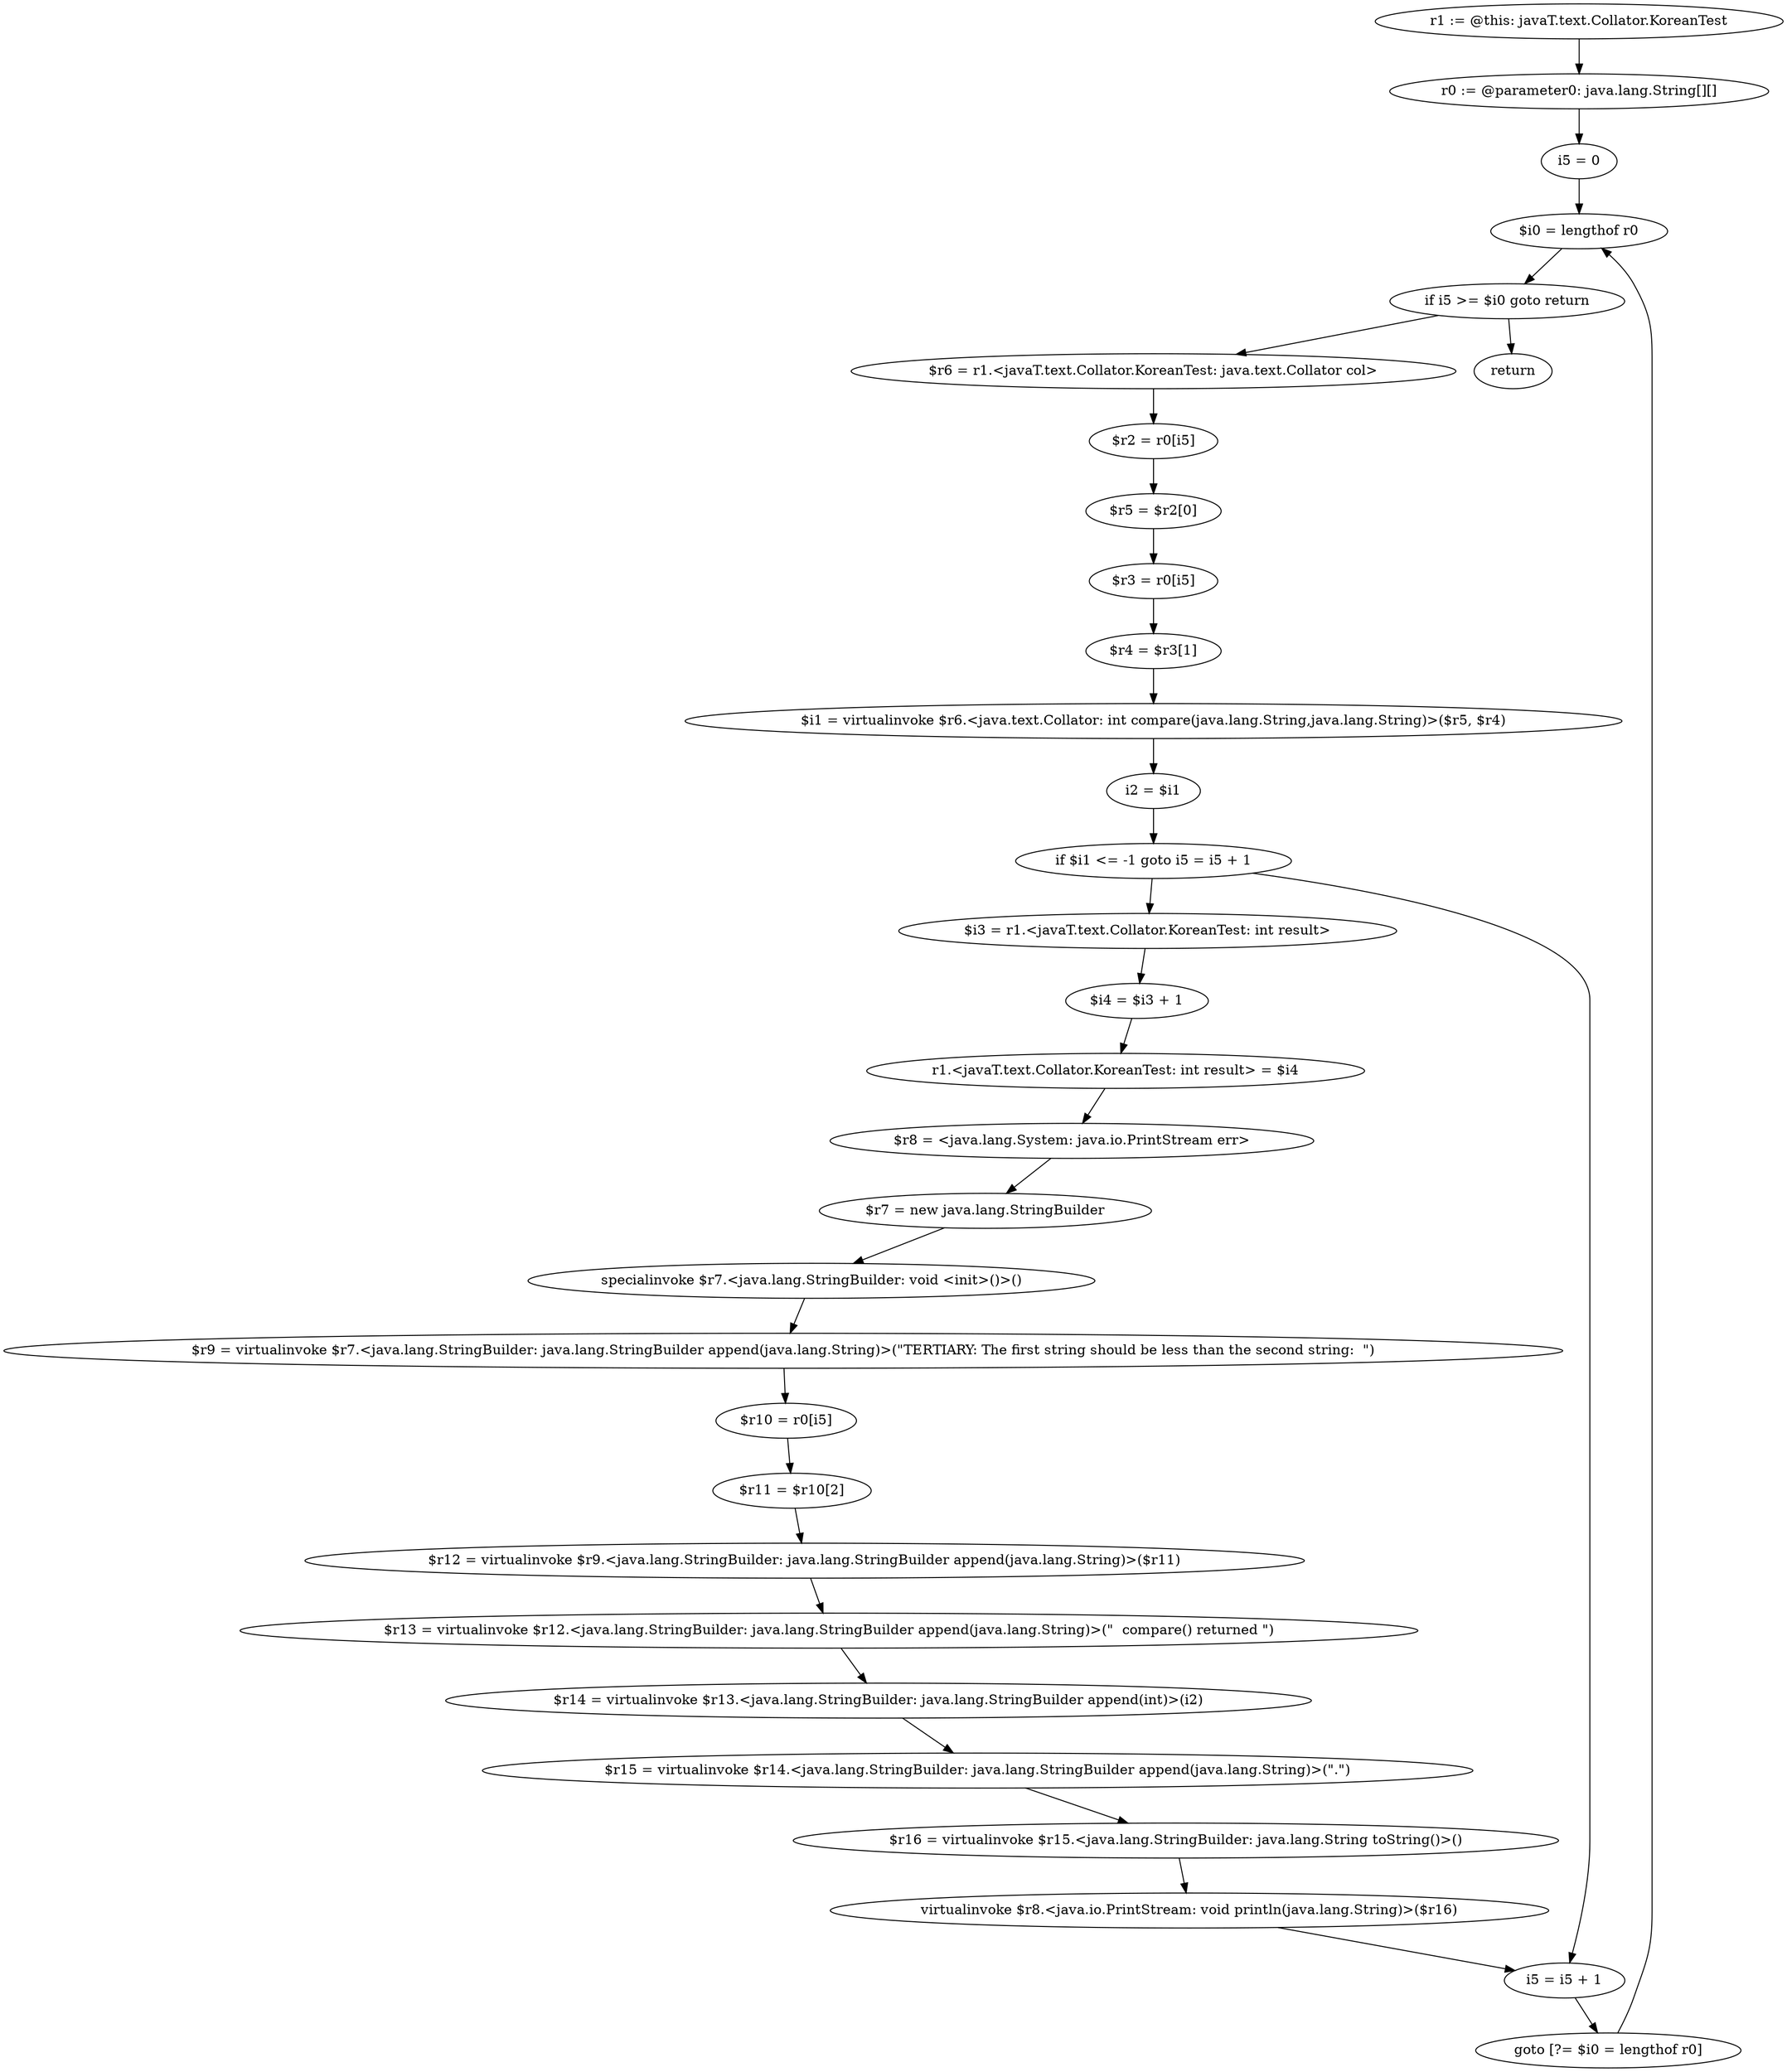 digraph "unitGraph" {
    "r1 := @this: javaT.text.Collator.KoreanTest"
    "r0 := @parameter0: java.lang.String[][]"
    "i5 = 0"
    "$i0 = lengthof r0"
    "if i5 >= $i0 goto return"
    "$r6 = r1.<javaT.text.Collator.KoreanTest: java.text.Collator col>"
    "$r2 = r0[i5]"
    "$r5 = $r2[0]"
    "$r3 = r0[i5]"
    "$r4 = $r3[1]"
    "$i1 = virtualinvoke $r6.<java.text.Collator: int compare(java.lang.String,java.lang.String)>($r5, $r4)"
    "i2 = $i1"
    "if $i1 <= -1 goto i5 = i5 + 1"
    "$i3 = r1.<javaT.text.Collator.KoreanTest: int result>"
    "$i4 = $i3 + 1"
    "r1.<javaT.text.Collator.KoreanTest: int result> = $i4"
    "$r8 = <java.lang.System: java.io.PrintStream err>"
    "$r7 = new java.lang.StringBuilder"
    "specialinvoke $r7.<java.lang.StringBuilder: void <init>()>()"
    "$r9 = virtualinvoke $r7.<java.lang.StringBuilder: java.lang.StringBuilder append(java.lang.String)>(\"TERTIARY: The first string should be less than the second string:  \")"
    "$r10 = r0[i5]"
    "$r11 = $r10[2]"
    "$r12 = virtualinvoke $r9.<java.lang.StringBuilder: java.lang.StringBuilder append(java.lang.String)>($r11)"
    "$r13 = virtualinvoke $r12.<java.lang.StringBuilder: java.lang.StringBuilder append(java.lang.String)>(\"  compare() returned \")"
    "$r14 = virtualinvoke $r13.<java.lang.StringBuilder: java.lang.StringBuilder append(int)>(i2)"
    "$r15 = virtualinvoke $r14.<java.lang.StringBuilder: java.lang.StringBuilder append(java.lang.String)>(\".\")"
    "$r16 = virtualinvoke $r15.<java.lang.StringBuilder: java.lang.String toString()>()"
    "virtualinvoke $r8.<java.io.PrintStream: void println(java.lang.String)>($r16)"
    "i5 = i5 + 1"
    "goto [?= $i0 = lengthof r0]"
    "return"
    "r1 := @this: javaT.text.Collator.KoreanTest"->"r0 := @parameter0: java.lang.String[][]";
    "r0 := @parameter0: java.lang.String[][]"->"i5 = 0";
    "i5 = 0"->"$i0 = lengthof r0";
    "$i0 = lengthof r0"->"if i5 >= $i0 goto return";
    "if i5 >= $i0 goto return"->"$r6 = r1.<javaT.text.Collator.KoreanTest: java.text.Collator col>";
    "if i5 >= $i0 goto return"->"return";
    "$r6 = r1.<javaT.text.Collator.KoreanTest: java.text.Collator col>"->"$r2 = r0[i5]";
    "$r2 = r0[i5]"->"$r5 = $r2[0]";
    "$r5 = $r2[0]"->"$r3 = r0[i5]";
    "$r3 = r0[i5]"->"$r4 = $r3[1]";
    "$r4 = $r3[1]"->"$i1 = virtualinvoke $r6.<java.text.Collator: int compare(java.lang.String,java.lang.String)>($r5, $r4)";
    "$i1 = virtualinvoke $r6.<java.text.Collator: int compare(java.lang.String,java.lang.String)>($r5, $r4)"->"i2 = $i1";
    "i2 = $i1"->"if $i1 <= -1 goto i5 = i5 + 1";
    "if $i1 <= -1 goto i5 = i5 + 1"->"$i3 = r1.<javaT.text.Collator.KoreanTest: int result>";
    "if $i1 <= -1 goto i5 = i5 + 1"->"i5 = i5 + 1";
    "$i3 = r1.<javaT.text.Collator.KoreanTest: int result>"->"$i4 = $i3 + 1";
    "$i4 = $i3 + 1"->"r1.<javaT.text.Collator.KoreanTest: int result> = $i4";
    "r1.<javaT.text.Collator.KoreanTest: int result> = $i4"->"$r8 = <java.lang.System: java.io.PrintStream err>";
    "$r8 = <java.lang.System: java.io.PrintStream err>"->"$r7 = new java.lang.StringBuilder";
    "$r7 = new java.lang.StringBuilder"->"specialinvoke $r7.<java.lang.StringBuilder: void <init>()>()";
    "specialinvoke $r7.<java.lang.StringBuilder: void <init>()>()"->"$r9 = virtualinvoke $r7.<java.lang.StringBuilder: java.lang.StringBuilder append(java.lang.String)>(\"TERTIARY: The first string should be less than the second string:  \")";
    "$r9 = virtualinvoke $r7.<java.lang.StringBuilder: java.lang.StringBuilder append(java.lang.String)>(\"TERTIARY: The first string should be less than the second string:  \")"->"$r10 = r0[i5]";
    "$r10 = r0[i5]"->"$r11 = $r10[2]";
    "$r11 = $r10[2]"->"$r12 = virtualinvoke $r9.<java.lang.StringBuilder: java.lang.StringBuilder append(java.lang.String)>($r11)";
    "$r12 = virtualinvoke $r9.<java.lang.StringBuilder: java.lang.StringBuilder append(java.lang.String)>($r11)"->"$r13 = virtualinvoke $r12.<java.lang.StringBuilder: java.lang.StringBuilder append(java.lang.String)>(\"  compare() returned \")";
    "$r13 = virtualinvoke $r12.<java.lang.StringBuilder: java.lang.StringBuilder append(java.lang.String)>(\"  compare() returned \")"->"$r14 = virtualinvoke $r13.<java.lang.StringBuilder: java.lang.StringBuilder append(int)>(i2)";
    "$r14 = virtualinvoke $r13.<java.lang.StringBuilder: java.lang.StringBuilder append(int)>(i2)"->"$r15 = virtualinvoke $r14.<java.lang.StringBuilder: java.lang.StringBuilder append(java.lang.String)>(\".\")";
    "$r15 = virtualinvoke $r14.<java.lang.StringBuilder: java.lang.StringBuilder append(java.lang.String)>(\".\")"->"$r16 = virtualinvoke $r15.<java.lang.StringBuilder: java.lang.String toString()>()";
    "$r16 = virtualinvoke $r15.<java.lang.StringBuilder: java.lang.String toString()>()"->"virtualinvoke $r8.<java.io.PrintStream: void println(java.lang.String)>($r16)";
    "virtualinvoke $r8.<java.io.PrintStream: void println(java.lang.String)>($r16)"->"i5 = i5 + 1";
    "i5 = i5 + 1"->"goto [?= $i0 = lengthof r0]";
    "goto [?= $i0 = lengthof r0]"->"$i0 = lengthof r0";
}
